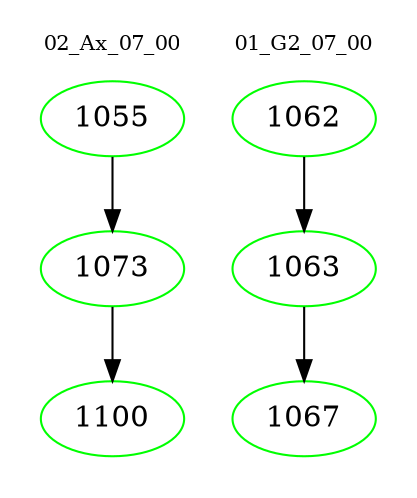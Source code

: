 digraph{
subgraph cluster_0 {
color = white
label = "02_Ax_07_00";
fontsize=10;
T0_1055 [label="1055", color="green"]
T0_1055 -> T0_1073 [color="black"]
T0_1073 [label="1073", color="green"]
T0_1073 -> T0_1100 [color="black"]
T0_1100 [label="1100", color="green"]
}
subgraph cluster_1 {
color = white
label = "01_G2_07_00";
fontsize=10;
T1_1062 [label="1062", color="green"]
T1_1062 -> T1_1063 [color="black"]
T1_1063 [label="1063", color="green"]
T1_1063 -> T1_1067 [color="black"]
T1_1067 [label="1067", color="green"]
}
}
